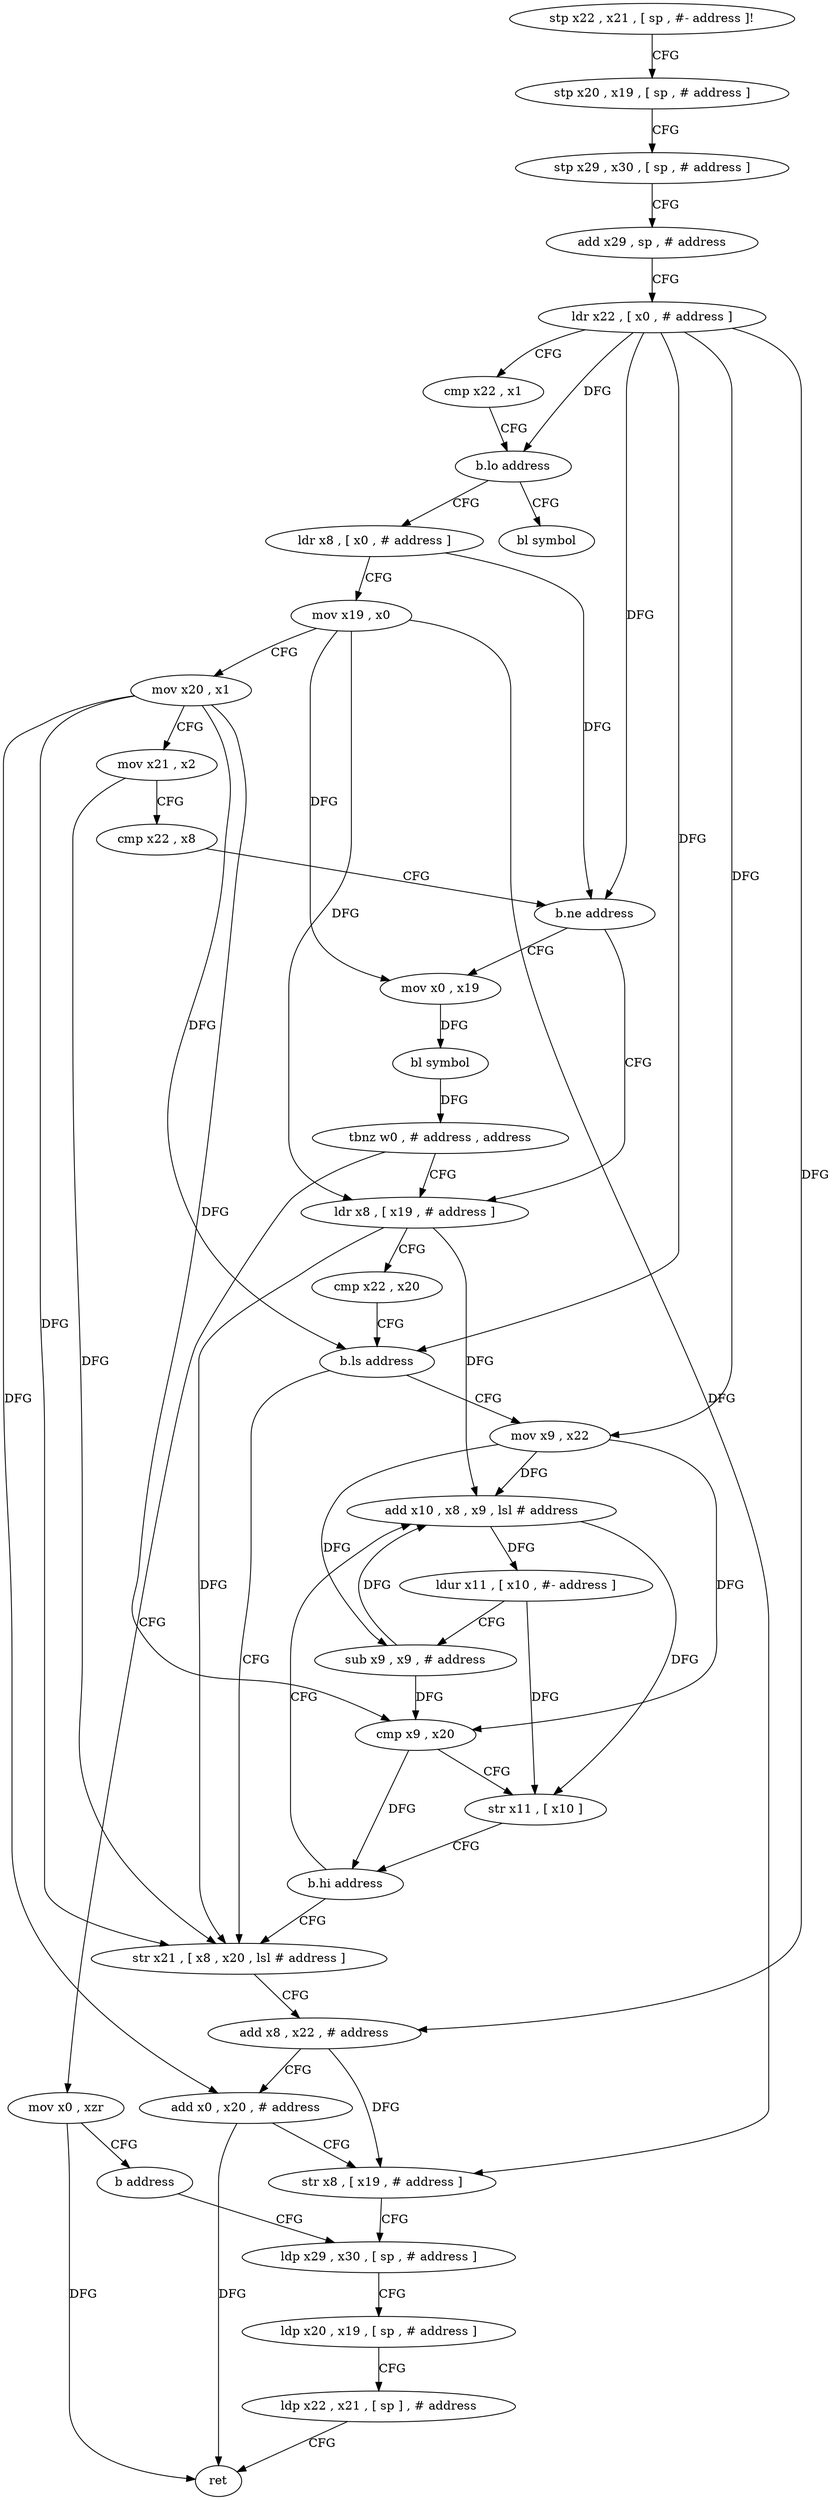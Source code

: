 digraph "func" {
"139952" [label = "stp x22 , x21 , [ sp , #- address ]!" ]
"139956" [label = "stp x20 , x19 , [ sp , # address ]" ]
"139960" [label = "stp x29 , x30 , [ sp , # address ]" ]
"139964" [label = "add x29 , sp , # address" ]
"139968" [label = "ldr x22 , [ x0 , # address ]" ]
"139972" [label = "cmp x22 , x1" ]
"139976" [label = "b.lo address" ]
"140096" [label = "bl symbol" ]
"139980" [label = "ldr x8 , [ x0 , # address ]" ]
"139984" [label = "mov x19 , x0" ]
"139988" [label = "mov x20 , x1" ]
"139992" [label = "mov x21 , x2" ]
"139996" [label = "cmp x22 , x8" ]
"140000" [label = "b.ne address" ]
"140016" [label = "ldr x8 , [ x19 , # address ]" ]
"140004" [label = "mov x0 , x19" ]
"140020" [label = "cmp x22 , x20" ]
"140024" [label = "b.ls address" ]
"140056" [label = "str x21 , [ x8 , x20 , lsl # address ]" ]
"140028" [label = "mov x9 , x22" ]
"140008" [label = "bl symbol" ]
"140012" [label = "tbnz w0 , # address , address" ]
"140088" [label = "mov x0 , xzr" ]
"140060" [label = "add x8 , x22 , # address" ]
"140064" [label = "add x0 , x20 , # address" ]
"140068" [label = "str x8 , [ x19 , # address ]" ]
"140072" [label = "ldp x29 , x30 , [ sp , # address ]" ]
"140032" [label = "add x10 , x8 , x9 , lsl # address" ]
"140092" [label = "b address" ]
"140036" [label = "ldur x11 , [ x10 , #- address ]" ]
"140040" [label = "sub x9 , x9 , # address" ]
"140044" [label = "cmp x9 , x20" ]
"140048" [label = "str x11 , [ x10 ]" ]
"140052" [label = "b.hi address" ]
"140076" [label = "ldp x20 , x19 , [ sp , # address ]" ]
"140080" [label = "ldp x22 , x21 , [ sp ] , # address" ]
"140084" [label = "ret" ]
"139952" -> "139956" [ label = "CFG" ]
"139956" -> "139960" [ label = "CFG" ]
"139960" -> "139964" [ label = "CFG" ]
"139964" -> "139968" [ label = "CFG" ]
"139968" -> "139972" [ label = "CFG" ]
"139968" -> "139976" [ label = "DFG" ]
"139968" -> "140000" [ label = "DFG" ]
"139968" -> "140024" [ label = "DFG" ]
"139968" -> "140060" [ label = "DFG" ]
"139968" -> "140028" [ label = "DFG" ]
"139972" -> "139976" [ label = "CFG" ]
"139976" -> "140096" [ label = "CFG" ]
"139976" -> "139980" [ label = "CFG" ]
"139980" -> "139984" [ label = "CFG" ]
"139980" -> "140000" [ label = "DFG" ]
"139984" -> "139988" [ label = "CFG" ]
"139984" -> "140016" [ label = "DFG" ]
"139984" -> "140004" [ label = "DFG" ]
"139984" -> "140068" [ label = "DFG" ]
"139988" -> "139992" [ label = "CFG" ]
"139988" -> "140024" [ label = "DFG" ]
"139988" -> "140056" [ label = "DFG" ]
"139988" -> "140064" [ label = "DFG" ]
"139988" -> "140044" [ label = "DFG" ]
"139992" -> "139996" [ label = "CFG" ]
"139992" -> "140056" [ label = "DFG" ]
"139996" -> "140000" [ label = "CFG" ]
"140000" -> "140016" [ label = "CFG" ]
"140000" -> "140004" [ label = "CFG" ]
"140016" -> "140020" [ label = "CFG" ]
"140016" -> "140056" [ label = "DFG" ]
"140016" -> "140032" [ label = "DFG" ]
"140004" -> "140008" [ label = "DFG" ]
"140020" -> "140024" [ label = "CFG" ]
"140024" -> "140056" [ label = "CFG" ]
"140024" -> "140028" [ label = "CFG" ]
"140056" -> "140060" [ label = "CFG" ]
"140028" -> "140032" [ label = "DFG" ]
"140028" -> "140040" [ label = "DFG" ]
"140028" -> "140044" [ label = "DFG" ]
"140008" -> "140012" [ label = "DFG" ]
"140012" -> "140088" [ label = "CFG" ]
"140012" -> "140016" [ label = "CFG" ]
"140088" -> "140092" [ label = "CFG" ]
"140088" -> "140084" [ label = "DFG" ]
"140060" -> "140064" [ label = "CFG" ]
"140060" -> "140068" [ label = "DFG" ]
"140064" -> "140068" [ label = "CFG" ]
"140064" -> "140084" [ label = "DFG" ]
"140068" -> "140072" [ label = "CFG" ]
"140072" -> "140076" [ label = "CFG" ]
"140032" -> "140036" [ label = "DFG" ]
"140032" -> "140048" [ label = "DFG" ]
"140092" -> "140072" [ label = "CFG" ]
"140036" -> "140040" [ label = "CFG" ]
"140036" -> "140048" [ label = "DFG" ]
"140040" -> "140044" [ label = "DFG" ]
"140040" -> "140032" [ label = "DFG" ]
"140044" -> "140048" [ label = "CFG" ]
"140044" -> "140052" [ label = "DFG" ]
"140048" -> "140052" [ label = "CFG" ]
"140052" -> "140032" [ label = "CFG" ]
"140052" -> "140056" [ label = "CFG" ]
"140076" -> "140080" [ label = "CFG" ]
"140080" -> "140084" [ label = "CFG" ]
}
